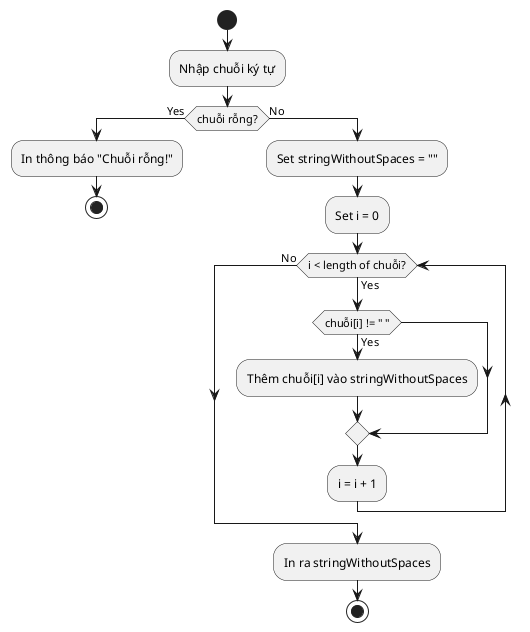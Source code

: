 @startuml 4
start
:Nhập chuỗi ký tự;
if (chuỗi rỗng?) then (Yes)
:In thông báo "Chuỗi rỗng!";
stop
else (No)
:Set stringWithoutSpaces = "";
:Set i = 0;
while (i < length of chuỗi?) is (Yes)
    if (chuỗi[i] != " ") then (Yes)
        :Thêm chuỗi[i] vào stringWithoutSpaces;
    endif
    :i = i + 1;
endwhile (No)
:In ra stringWithoutSpaces;
stop
@enduml
